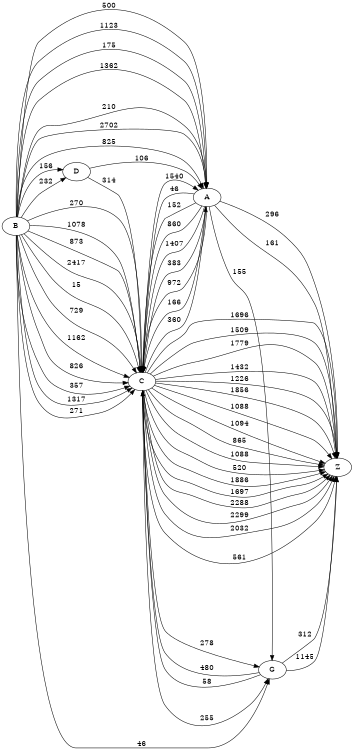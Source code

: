 digraph G {
	rankdir=LR size="8,5"
	B
	D
	B -> D [label=156]
	D
	C
	D -> C [label=314]
	C
	Z
	C -> Z [label=1696]
	B
	C
	B -> C [label=873]
	C
	G
	C -> G [label=255]
	G
	Z
	G -> Z [label=1145]
	B
	A
	B -> A [label=2702]
	A
	C
	A -> C [label=46]
	C
	Z
	C -> Z [label=1509]
	B
	A
	B -> A [label=825]
	A
	C
	A -> C [label=152]
	C
	Z
	C -> Z [label=1779]
	B
	A
	B -> A [label=500]
	A
	G
	A -> G [label=155]
	G
	C
	G -> C [label=480]
	C
	Z
	C -> Z [label=1432]
	B
	C
	B -> C [label=2417]
	C
	Z
	C -> Z [label=1226]
	B
	C
	B -> C [label=15]
	C
	Z
	C -> Z [label=1856]
	B
	C
	B -> C [label=729]
	C
	Z
	C -> Z [label=1088]
	B
	C
	B -> C [label=1162]
	C
	Z
	C -> Z [label=1094]
	B
	G
	B -> G [label=46]
	G
	C
	G -> C [label=58]
	C
	A
	C -> A [label=360]
	A
	Z
	A -> Z [label=161]
	B
	C
	B -> C [label=826]
	C
	G
	C -> G [label=278]
	G
	Z
	G -> Z [label=312]
	B
	A
	B -> A [label=1123]
	A
	C
	A -> C [label=860]
	C
	Z
	C -> Z [label=865]
	B
	C
	B -> C [label=357]
	C
	Z
	C -> Z [label=1088]
	B
	C
	B -> C [label=1317]
	C
	Z
	C -> Z [label=520]
	B
	C
	B -> C [label=271]
	C
	Z
	C -> Z [label=1886]
	B
	C
	B -> C [label=270]
	C
	A
	C -> A [label=1540]
	A
	Z
	A -> Z [label=296]
	B
	D
	B -> D [label=232]
	D
	A
	D -> A [label=106]
	A
	C
	A -> C [label=1407]
	C
	Z
	C -> Z [label=1697]
	B
	A
	B -> A [label=175]
	A
	C
	A -> C [label=383]
	C
	Z
	C -> Z [label=2288]
	B
	A
	B -> A [label=1362]
	A
	C
	A -> C [label=972]
	C
	Z
	C -> Z [label=2299]
	B
	A
	B -> A [label=210]
	A
	C
	A -> C [label=166]
	C
	Z
	C -> Z [label=2032]
	B
	C
	B -> C [label=1078]
	C
	Z
	C -> Z [label=561]
}
